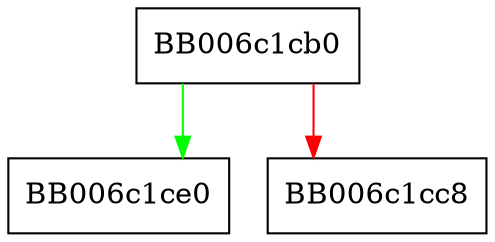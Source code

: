digraph kdf_argon2_get_ctx_params {
  node [shape="box"];
  graph [splines=ortho];
  BB006c1cb0 -> BB006c1ce0 [color="green"];
  BB006c1cb0 -> BB006c1cc8 [color="red"];
}